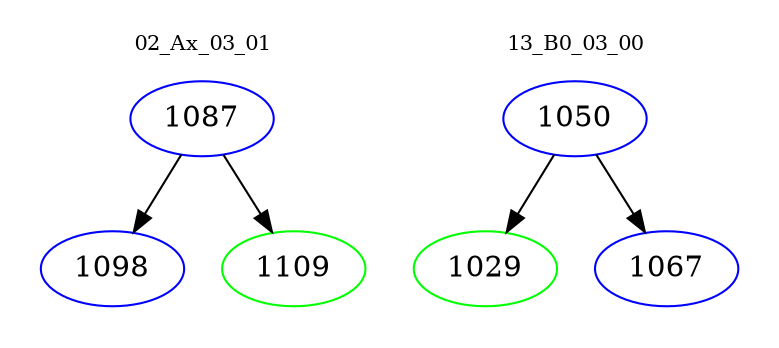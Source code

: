 digraph{
subgraph cluster_0 {
color = white
label = "02_Ax_03_01";
fontsize=10;
T0_1087 [label="1087", color="blue"]
T0_1087 -> T0_1098 [color="black"]
T0_1098 [label="1098", color="blue"]
T0_1087 -> T0_1109 [color="black"]
T0_1109 [label="1109", color="green"]
}
subgraph cluster_1 {
color = white
label = "13_B0_03_00";
fontsize=10;
T1_1050 [label="1050", color="blue"]
T1_1050 -> T1_1029 [color="black"]
T1_1029 [label="1029", color="green"]
T1_1050 -> T1_1067 [color="black"]
T1_1067 [label="1067", color="blue"]
}
}
